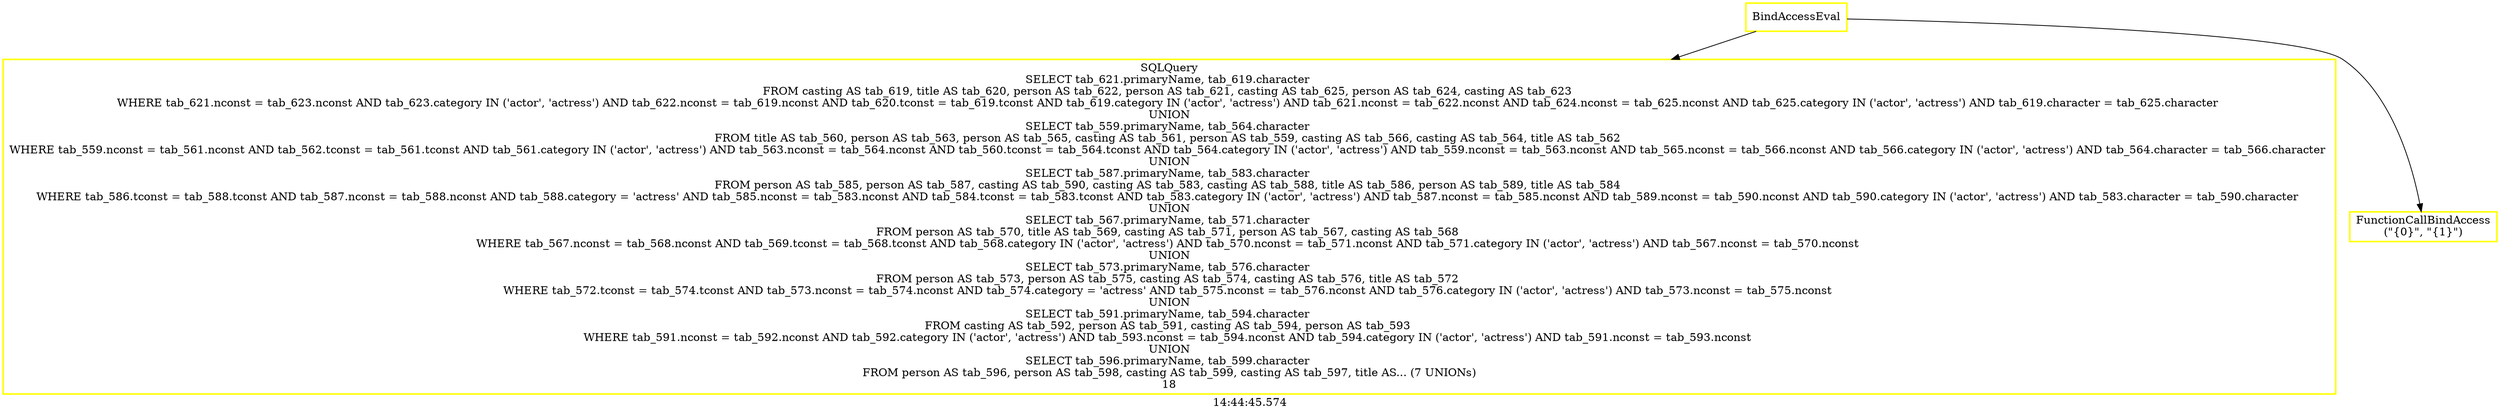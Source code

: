 digraph  g{ graph[label = "14:44:45.574"]
node [shape=rectangle, color=black, fontcolor=black, style=bold] edge [color=black] 0 [label="BindAccessEval", color = yellow] ; 
1 [label="SQLQuery
SELECT tab_621.primaryName, tab_619.character 
FROM casting AS tab_619, title AS tab_620, person AS tab_622, person AS tab_621, casting AS tab_625, person AS tab_624, casting AS tab_623 
WHERE tab_621.nconst = tab_623.nconst AND tab_623.category IN ('actor', 'actress') AND tab_622.nconst = tab_619.nconst AND tab_620.tconst = tab_619.tconst AND tab_619.category IN ('actor', 'actress') AND tab_621.nconst = tab_622.nconst AND tab_624.nconst = tab_625.nconst AND tab_625.category IN ('actor', 'actress') AND tab_619.character = tab_625.character 
UNION
SELECT tab_559.primaryName, tab_564.character 
FROM title AS tab_560, person AS tab_563, person AS tab_565, casting AS tab_561, person AS tab_559, casting AS tab_566, casting AS tab_564, title AS tab_562 
WHERE tab_559.nconst = tab_561.nconst AND tab_562.tconst = tab_561.tconst AND tab_561.category IN ('actor', 'actress') AND tab_563.nconst = tab_564.nconst AND tab_560.tconst = tab_564.tconst AND tab_564.category IN ('actor', 'actress') AND tab_559.nconst = tab_563.nconst AND tab_565.nconst = tab_566.nconst AND tab_566.category IN ('actor', 'actress') AND tab_564.character = tab_566.character 
UNION
SELECT tab_587.primaryName, tab_583.character 
FROM person AS tab_585, person AS tab_587, casting AS tab_590, casting AS tab_583, casting AS tab_588, title AS tab_586, person AS tab_589, title AS tab_584 
WHERE tab_586.tconst = tab_588.tconst AND tab_587.nconst = tab_588.nconst AND tab_588.category = 'actress' AND tab_585.nconst = tab_583.nconst AND tab_584.tconst = tab_583.tconst AND tab_583.category IN ('actor', 'actress') AND tab_587.nconst = tab_585.nconst AND tab_589.nconst = tab_590.nconst AND tab_590.category IN ('actor', 'actress') AND tab_583.character = tab_590.character 
UNION
SELECT tab_567.primaryName, tab_571.character 
FROM person AS tab_570, title AS tab_569, casting AS tab_571, person AS tab_567, casting AS tab_568 
WHERE tab_567.nconst = tab_568.nconst AND tab_569.tconst = tab_568.tconst AND tab_568.category IN ('actor', 'actress') AND tab_570.nconst = tab_571.nconst AND tab_571.category IN ('actor', 'actress') AND tab_567.nconst = tab_570.nconst 
UNION
SELECT tab_573.primaryName, tab_576.character 
FROM person AS tab_573, person AS tab_575, casting AS tab_574, casting AS tab_576, title AS tab_572 
WHERE tab_572.tconst = tab_574.tconst AND tab_573.nconst = tab_574.nconst AND tab_574.category = 'actress' AND tab_575.nconst = tab_576.nconst AND tab_576.category IN ('actor', 'actress') AND tab_573.nconst = tab_575.nconst 
UNION
SELECT tab_591.primaryName, tab_594.character 
FROM casting AS tab_592, person AS tab_591, casting AS tab_594, person AS tab_593 
WHERE tab_591.nconst = tab_592.nconst AND tab_592.category IN ('actor', 'actress') AND tab_593.nconst = tab_594.nconst AND tab_594.category IN ('actor', 'actress') AND tab_591.nconst = tab_593.nconst 
UNION
SELECT tab_596.primaryName, tab_599.character 
FROM person AS tab_596, person AS tab_598, casting AS tab_599, casting AS tab_597, title AS... (7 UNIONs)
18", color = yellow] ; 
0 -> 1 ; 
2 [label="FunctionCallBindAccess
(\"{0}\", \"{1}\")", color = yellow] ; 
0 -> 2 ; 
}

